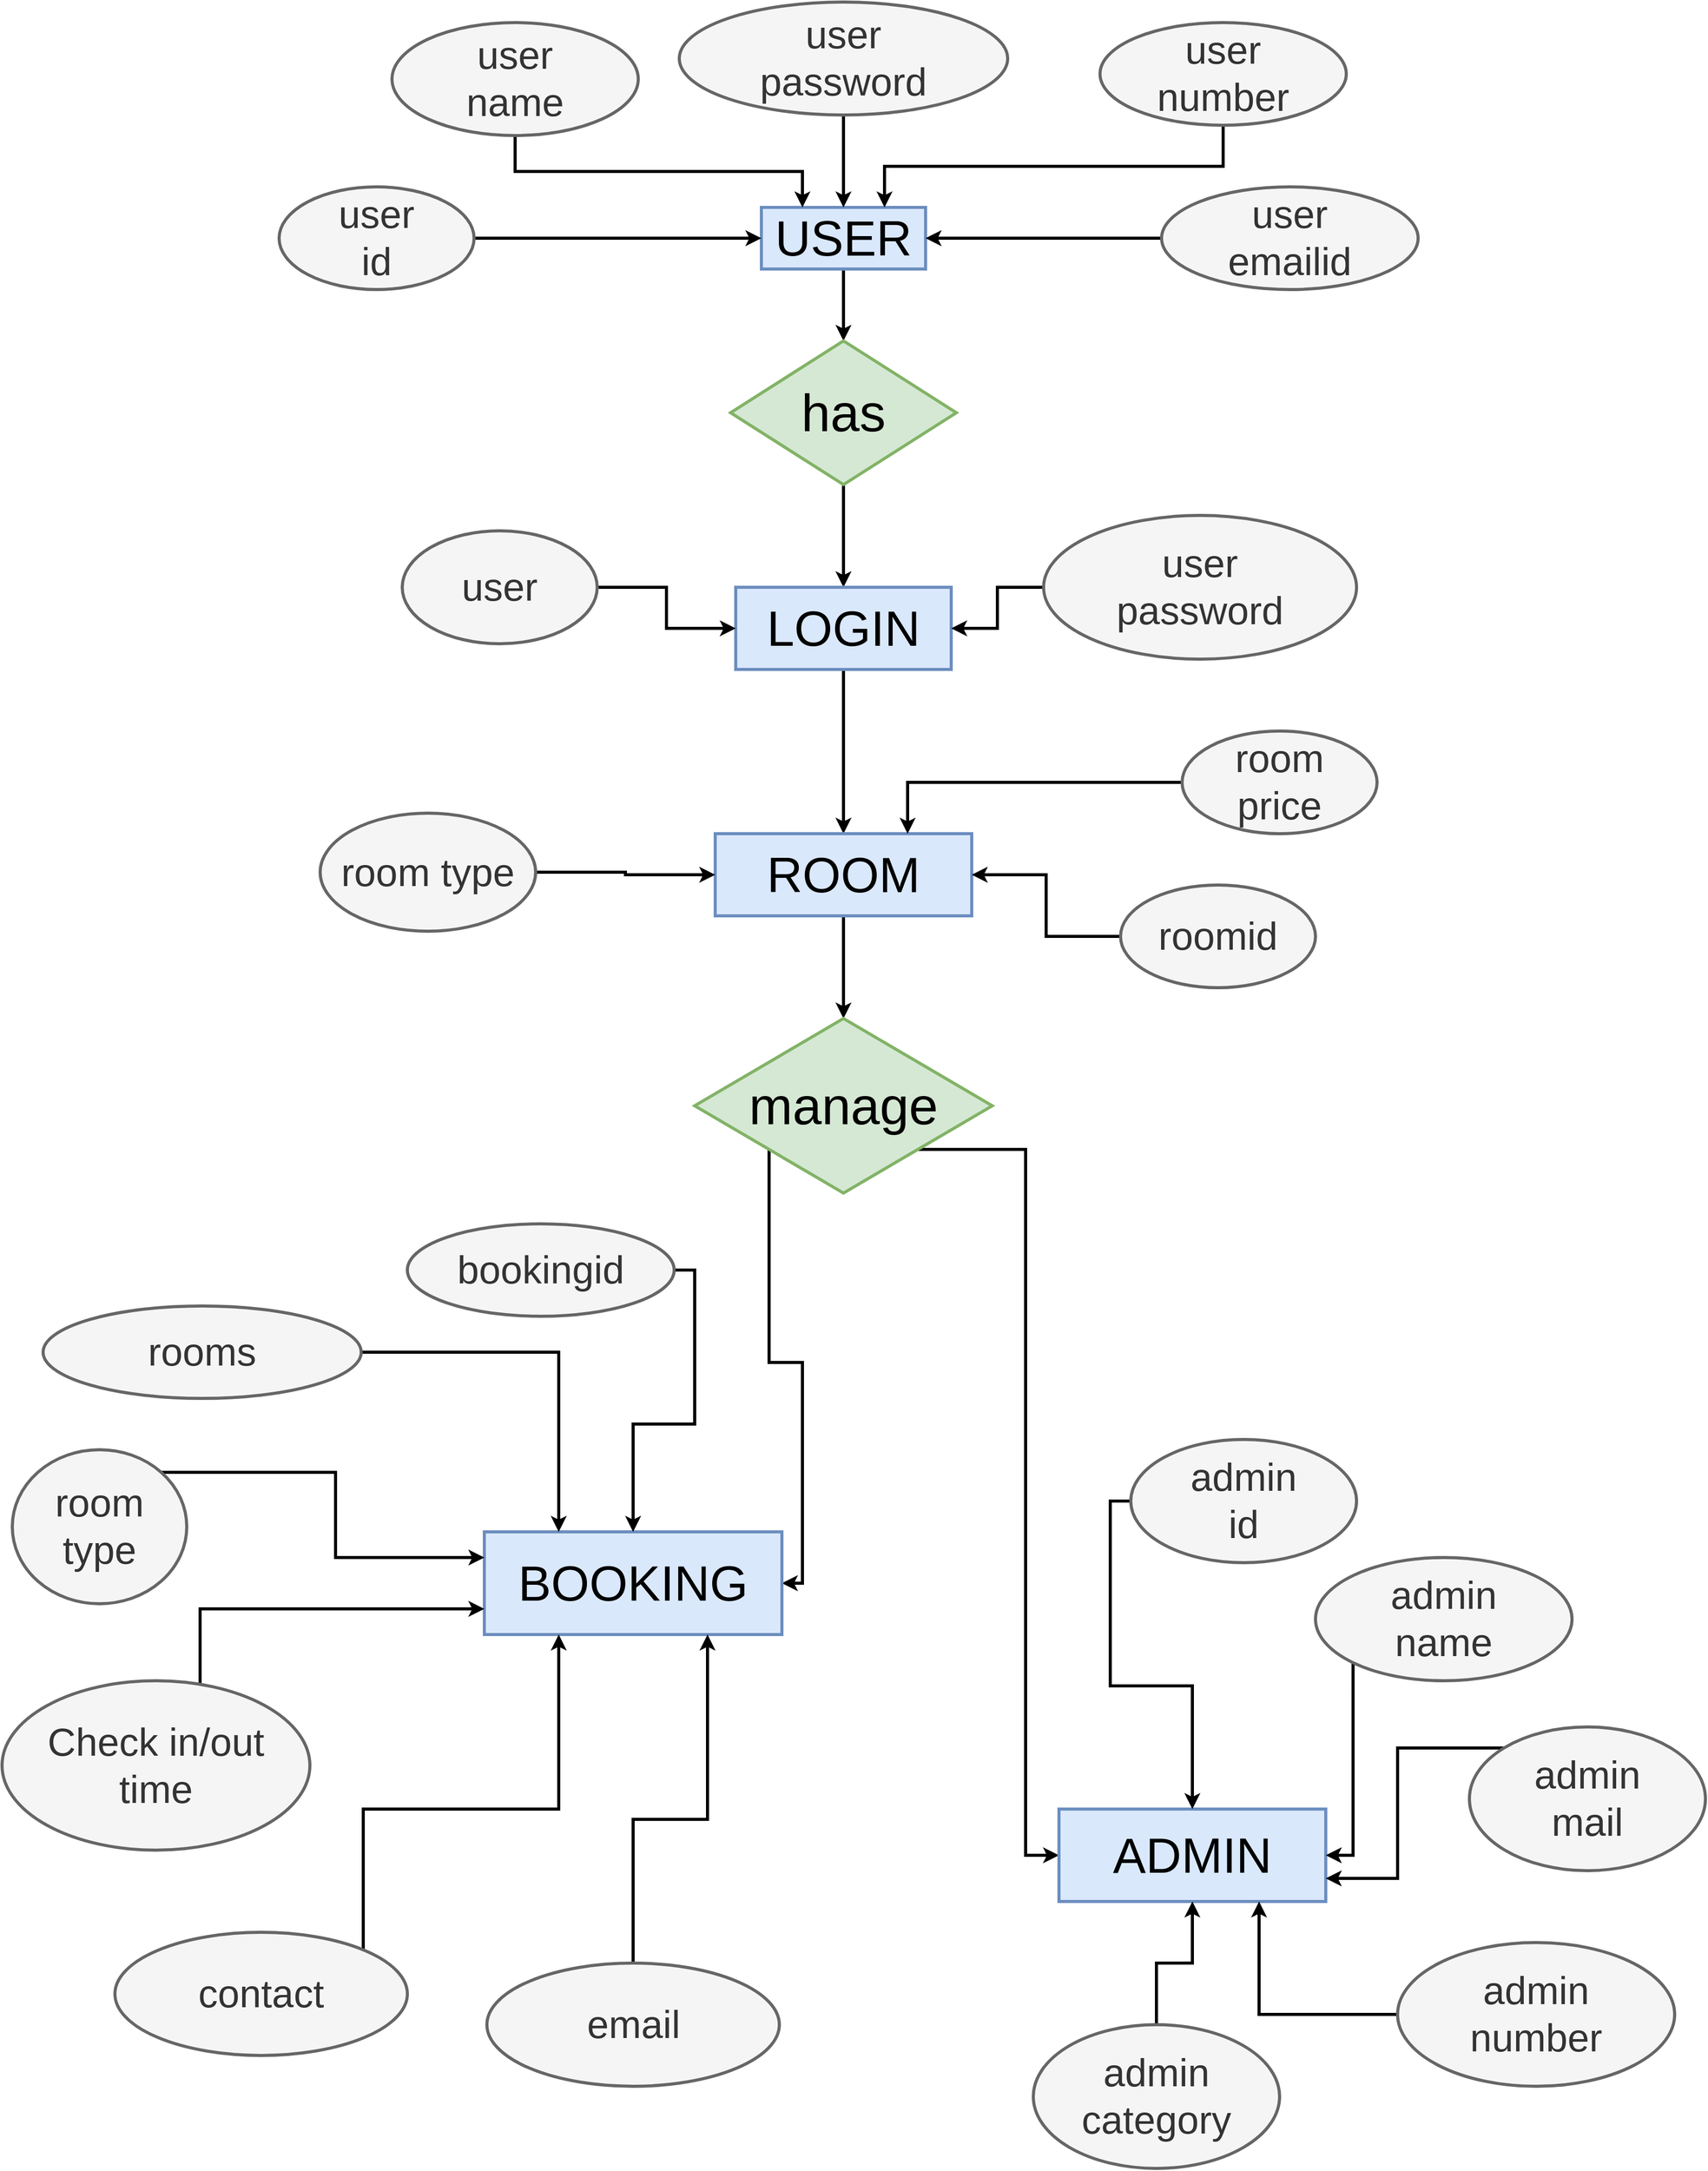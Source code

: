 <mxfile version="21.2.8" type="device">
  <diagram id="Fu0oS-9gBl2d0fkOi5OT" name="Page-1">
    <mxGraphModel dx="3453" dy="2020" grid="1" gridSize="10" guides="1" tooltips="1" connect="1" arrows="1" fold="1" page="1" pageScale="1" pageWidth="850" pageHeight="1100" background="none" math="0" shadow="0">
      <root>
        <mxCell id="0" />
        <mxCell id="1" parent="0" />
        <mxCell id="jgBvtJFAoVvaJ7yB0bAJ-16" style="edgeStyle=orthogonalEdgeStyle;rounded=0;orthogonalLoop=1;jettySize=auto;html=1;exitX=0.5;exitY=1;exitDx=0;exitDy=0;fontSize=27;strokeWidth=3;" parent="1" source="jgBvtJFAoVvaJ7yB0bAJ-1" target="jgBvtJFAoVvaJ7yB0bAJ-14" edge="1">
          <mxGeometry relative="1" as="geometry" />
        </mxCell>
        <mxCell id="jgBvtJFAoVvaJ7yB0bAJ-1" value="&lt;p style=&quot;line-height: 0.2; font-size: 48px;&quot;&gt;&lt;font style=&quot;font-size: 48px;&quot;&gt;USER&lt;/font&gt;&lt;/p&gt;" style="rounded=0;whiteSpace=wrap;html=1;fontSize=48;labelBackgroundColor=none;glass=0;fillColor=#dae8fc;strokeColor=#6c8ebf;strokeWidth=3;" parent="1" vertex="1">
          <mxGeometry x="770" y="250" width="160" height="60" as="geometry" />
        </mxCell>
        <mxCell id="3kuDzvplDDVf-4zcRzgT-15" style="edgeStyle=orthogonalEdgeStyle;rounded=0;orthogonalLoop=1;jettySize=auto;html=1;exitX=1;exitY=0.5;exitDx=0;exitDy=0;entryX=0;entryY=0.5;entryDx=0;entryDy=0;fontSize=38;strokeWidth=3;" parent="1" source="jgBvtJFAoVvaJ7yB0bAJ-4" target="jgBvtJFAoVvaJ7yB0bAJ-1" edge="1">
          <mxGeometry relative="1" as="geometry" />
        </mxCell>
        <mxCell id="jgBvtJFAoVvaJ7yB0bAJ-4" value="user&lt;br style=&quot;font-size: 38px;&quot;&gt;id" style="ellipse;whiteSpace=wrap;html=1;fontSize=38;strokeWidth=3;fillColor=#f5f5f5;strokeColor=#666666;fontColor=#333333;" parent="1" vertex="1">
          <mxGeometry x="300" y="230" width="190" height="100" as="geometry" />
        </mxCell>
        <mxCell id="jgBvtJFAoVvaJ7yB0bAJ-9" style="edgeStyle=orthogonalEdgeStyle;rounded=0;orthogonalLoop=1;jettySize=auto;html=1;exitX=0.5;exitY=1;exitDx=0;exitDy=0;entryX=0.25;entryY=0;entryDx=0;entryDy=0;fontSize=27;strokeWidth=3;" parent="1" source="jgBvtJFAoVvaJ7yB0bAJ-5" target="jgBvtJFAoVvaJ7yB0bAJ-1" edge="1">
          <mxGeometry relative="1" as="geometry" />
        </mxCell>
        <mxCell id="jgBvtJFAoVvaJ7yB0bAJ-5" value="user&lt;br style=&quot;font-size: 38px;&quot;&gt;name" style="ellipse;whiteSpace=wrap;html=1;fontSize=38;strokeWidth=3;fillColor=#f5f5f5;strokeColor=#666666;fontColor=#333333;" parent="1" vertex="1">
          <mxGeometry x="410" y="70" width="240" height="110" as="geometry" />
        </mxCell>
        <mxCell id="jgBvtJFAoVvaJ7yB0bAJ-8" style="edgeStyle=orthogonalEdgeStyle;rounded=0;orthogonalLoop=1;jettySize=auto;html=1;exitX=0.5;exitY=1;exitDx=0;exitDy=0;entryX=0.5;entryY=0;entryDx=0;entryDy=0;fontSize=27;strokeWidth=3;" parent="1" source="jgBvtJFAoVvaJ7yB0bAJ-6" target="jgBvtJFAoVvaJ7yB0bAJ-1" edge="1">
          <mxGeometry relative="1" as="geometry" />
        </mxCell>
        <mxCell id="jgBvtJFAoVvaJ7yB0bAJ-6" value="user&lt;br style=&quot;font-size: 38px;&quot;&gt;password" style="ellipse;whiteSpace=wrap;html=1;fontSize=38;strokeWidth=3;fillColor=#f5f5f5;strokeColor=#666666;fontColor=#333333;" parent="1" vertex="1">
          <mxGeometry x="690" y="50" width="320" height="110" as="geometry" />
        </mxCell>
        <mxCell id="jgBvtJFAoVvaJ7yB0bAJ-10" style="edgeStyle=orthogonalEdgeStyle;rounded=0;orthogonalLoop=1;jettySize=auto;html=1;exitX=0.5;exitY=1;exitDx=0;exitDy=0;entryX=0.75;entryY=0;entryDx=0;entryDy=0;fontSize=27;strokeWidth=3;" parent="1" source="jgBvtJFAoVvaJ7yB0bAJ-7" target="jgBvtJFAoVvaJ7yB0bAJ-1" edge="1">
          <mxGeometry relative="1" as="geometry" />
        </mxCell>
        <mxCell id="jgBvtJFAoVvaJ7yB0bAJ-7" value="user&lt;br style=&quot;font-size: 38px;&quot;&gt;number" style="ellipse;whiteSpace=wrap;html=1;fontSize=38;strokeWidth=3;fillColor=#f5f5f5;strokeColor=#666666;fontColor=#333333;" parent="1" vertex="1">
          <mxGeometry x="1100" y="70" width="240" height="100" as="geometry" />
        </mxCell>
        <mxCell id="3kuDzvplDDVf-4zcRzgT-14" style="edgeStyle=orthogonalEdgeStyle;rounded=0;orthogonalLoop=1;jettySize=auto;html=1;exitX=0;exitY=0.5;exitDx=0;exitDy=0;fontSize=38;strokeWidth=3;" parent="1" source="jgBvtJFAoVvaJ7yB0bAJ-12" target="jgBvtJFAoVvaJ7yB0bAJ-1" edge="1">
          <mxGeometry relative="1" as="geometry" />
        </mxCell>
        <mxCell id="jgBvtJFAoVvaJ7yB0bAJ-12" value="user&lt;br style=&quot;font-size: 38px;&quot;&gt;emailid" style="ellipse;whiteSpace=wrap;html=1;fontSize=38;strokeWidth=3;fillColor=#f5f5f5;strokeColor=#666666;fontColor=#333333;" parent="1" vertex="1">
          <mxGeometry x="1160" y="230" width="250" height="100" as="geometry" />
        </mxCell>
        <mxCell id="jgBvtJFAoVvaJ7yB0bAJ-18" style="edgeStyle=orthogonalEdgeStyle;rounded=0;orthogonalLoop=1;jettySize=auto;html=1;exitX=0.5;exitY=1;exitDx=0;exitDy=0;entryX=0.5;entryY=0;entryDx=0;entryDy=0;fontSize=27;strokeWidth=3;" parent="1" source="jgBvtJFAoVvaJ7yB0bAJ-14" target="jgBvtJFAoVvaJ7yB0bAJ-17" edge="1">
          <mxGeometry relative="1" as="geometry" />
        </mxCell>
        <mxCell id="jgBvtJFAoVvaJ7yB0bAJ-14" value="has" style="rhombus;whiteSpace=wrap;html=1;fontSize=51;strokeWidth=3;fillColor=#d5e8d4;strokeColor=#82b366;" parent="1" vertex="1">
          <mxGeometry x="740" y="380" width="220" height="140" as="geometry" />
        </mxCell>
        <mxCell id="TCrhpTfTkYBQSxIusqLo-9" style="edgeStyle=orthogonalEdgeStyle;rounded=0;orthogonalLoop=1;jettySize=auto;html=1;exitX=0.5;exitY=1;exitDx=0;exitDy=0;entryX=0.5;entryY=0;entryDx=0;entryDy=0;strokeWidth=3;" edge="1" parent="1" source="jgBvtJFAoVvaJ7yB0bAJ-17" target="jgBvtJFAoVvaJ7yB0bAJ-25">
          <mxGeometry relative="1" as="geometry" />
        </mxCell>
        <mxCell id="jgBvtJFAoVvaJ7yB0bAJ-17" value="LOGIN" style="rounded=0;whiteSpace=wrap;html=1;fontSize=48;labelBackgroundColor=none;glass=0;fillColor=#dae8fc;strokeColor=#6c8ebf;strokeWidth=3;" parent="1" vertex="1">
          <mxGeometry x="745" y="620" width="210" height="80" as="geometry" />
        </mxCell>
        <mxCell id="jgBvtJFAoVvaJ7yB0bAJ-21" style="edgeStyle=orthogonalEdgeStyle;rounded=0;orthogonalLoop=1;jettySize=auto;html=1;exitX=1;exitY=0.5;exitDx=0;exitDy=0;entryX=0;entryY=0.5;entryDx=0;entryDy=0;fontSize=27;strokeWidth=3;" parent="1" source="jgBvtJFAoVvaJ7yB0bAJ-19" target="jgBvtJFAoVvaJ7yB0bAJ-17" edge="1">
          <mxGeometry relative="1" as="geometry" />
        </mxCell>
        <mxCell id="jgBvtJFAoVvaJ7yB0bAJ-19" value="user" style="ellipse;whiteSpace=wrap;html=1;fontSize=38;strokeWidth=3;fillColor=#f5f5f5;strokeColor=#666666;fontColor=#333333;" parent="1" vertex="1">
          <mxGeometry x="420" y="565" width="190" height="110" as="geometry" />
        </mxCell>
        <mxCell id="jgBvtJFAoVvaJ7yB0bAJ-22" style="edgeStyle=orthogonalEdgeStyle;rounded=0;orthogonalLoop=1;jettySize=auto;html=1;exitX=0;exitY=0.5;exitDx=0;exitDy=0;fontSize=27;strokeWidth=3;" parent="1" source="jgBvtJFAoVvaJ7yB0bAJ-20" target="jgBvtJFAoVvaJ7yB0bAJ-17" edge="1">
          <mxGeometry relative="1" as="geometry" />
        </mxCell>
        <mxCell id="jgBvtJFAoVvaJ7yB0bAJ-20" value="user&lt;br style=&quot;font-size: 38px;&quot;&gt;password" style="ellipse;whiteSpace=wrap;html=1;fontSize=38;strokeWidth=3;fillColor=#f5f5f5;strokeColor=#666666;fontColor=#333333;" parent="1" vertex="1">
          <mxGeometry x="1045" y="550" width="305" height="140" as="geometry" />
        </mxCell>
        <mxCell id="TCrhpTfTkYBQSxIusqLo-6" style="edgeStyle=orthogonalEdgeStyle;rounded=0;orthogonalLoop=1;jettySize=auto;html=1;exitX=0.5;exitY=1;exitDx=0;exitDy=0;entryX=0.5;entryY=0;entryDx=0;entryDy=0;strokeWidth=3;" edge="1" parent="1" source="jgBvtJFAoVvaJ7yB0bAJ-25" target="jgBvtJFAoVvaJ7yB0bAJ-65">
          <mxGeometry relative="1" as="geometry" />
        </mxCell>
        <mxCell id="jgBvtJFAoVvaJ7yB0bAJ-25" value="ROOM" style="rounded=0;whiteSpace=wrap;html=1;fontSize=48;labelBackgroundColor=none;glass=0;fillColor=#dae8fc;strokeColor=#6c8ebf;strokeWidth=3;" parent="1" vertex="1">
          <mxGeometry x="725" y="860" width="250" height="80" as="geometry" />
        </mxCell>
        <mxCell id="TCrhpTfTkYBQSxIusqLo-2" style="edgeStyle=orthogonalEdgeStyle;rounded=0;orthogonalLoop=1;jettySize=auto;html=1;exitX=0;exitY=0.5;exitDx=0;exitDy=0;entryX=1;entryY=0.5;entryDx=0;entryDy=0;strokeWidth=3;" edge="1" parent="1" source="jgBvtJFAoVvaJ7yB0bAJ-29" target="jgBvtJFAoVvaJ7yB0bAJ-25">
          <mxGeometry relative="1" as="geometry" />
        </mxCell>
        <mxCell id="jgBvtJFAoVvaJ7yB0bAJ-29" value="roomid" style="ellipse;whiteSpace=wrap;html=1;fontSize=38;strokeWidth=3;fillColor=#f5f5f5;strokeColor=#666666;fontColor=#333333;" parent="1" vertex="1">
          <mxGeometry x="1120" y="910" width="190" height="100" as="geometry" />
        </mxCell>
        <mxCell id="TCrhpTfTkYBQSxIusqLo-5" style="edgeStyle=orthogonalEdgeStyle;rounded=0;orthogonalLoop=1;jettySize=auto;html=1;exitX=1;exitY=0.5;exitDx=0;exitDy=0;entryX=0;entryY=0.5;entryDx=0;entryDy=0;strokeWidth=3;" edge="1" parent="1" source="jgBvtJFAoVvaJ7yB0bAJ-30" target="jgBvtJFAoVvaJ7yB0bAJ-25">
          <mxGeometry relative="1" as="geometry" />
        </mxCell>
        <mxCell id="jgBvtJFAoVvaJ7yB0bAJ-30" value="room type" style="ellipse;whiteSpace=wrap;html=1;fontSize=38;strokeWidth=3;fillColor=#f5f5f5;strokeColor=#666666;fontColor=#333333;" parent="1" vertex="1">
          <mxGeometry x="340" y="840" width="210" height="115" as="geometry" />
        </mxCell>
        <mxCell id="jgBvtJFAoVvaJ7yB0bAJ-69" style="edgeStyle=orthogonalEdgeStyle;rounded=0;orthogonalLoop=1;jettySize=auto;html=1;exitX=0;exitY=1;exitDx=0;exitDy=0;entryX=1;entryY=0.5;entryDx=0;entryDy=0;fontSize=27;strokeWidth=3;" parent="1" source="jgBvtJFAoVvaJ7yB0bAJ-65" target="jgBvtJFAoVvaJ7yB0bAJ-68" edge="1">
          <mxGeometry relative="1" as="geometry" />
        </mxCell>
        <mxCell id="jgBvtJFAoVvaJ7yB0bAJ-71" style="edgeStyle=orthogonalEdgeStyle;rounded=0;orthogonalLoop=1;jettySize=auto;html=1;exitX=1;exitY=1;exitDx=0;exitDy=0;entryX=0;entryY=0.5;entryDx=0;entryDy=0;fontSize=27;strokeWidth=3;" parent="1" source="jgBvtJFAoVvaJ7yB0bAJ-65" target="jgBvtJFAoVvaJ7yB0bAJ-70" edge="1">
          <mxGeometry relative="1" as="geometry" />
        </mxCell>
        <mxCell id="jgBvtJFAoVvaJ7yB0bAJ-65" value="manage" style="rhombus;whiteSpace=wrap;html=1;fontSize=51;strokeWidth=3;fillColor=#d5e8d4;strokeColor=#82b366;" parent="1" vertex="1">
          <mxGeometry x="705" y="1040" width="290" height="170" as="geometry" />
        </mxCell>
        <mxCell id="jgBvtJFAoVvaJ7yB0bAJ-68" value="BOOKING" style="rounded=0;whiteSpace=wrap;html=1;fontSize=48;labelBackgroundColor=none;glass=0;fillColor=#dae8fc;strokeColor=#6c8ebf;strokeWidth=3;" parent="1" vertex="1">
          <mxGeometry x="500" y="1540" width="290" height="100" as="geometry" />
        </mxCell>
        <mxCell id="jgBvtJFAoVvaJ7yB0bAJ-70" value="ADMIN" style="rounded=0;whiteSpace=wrap;html=1;fontSize=48;labelBackgroundColor=none;glass=0;fillColor=#dae8fc;strokeColor=#6c8ebf;strokeWidth=3;" parent="1" vertex="1">
          <mxGeometry x="1060" y="1810" width="260" height="90" as="geometry" />
        </mxCell>
        <mxCell id="jgBvtJFAoVvaJ7yB0bAJ-79" style="edgeStyle=orthogonalEdgeStyle;rounded=0;orthogonalLoop=1;jettySize=auto;html=1;exitX=1;exitY=0.5;exitDx=0;exitDy=0;entryX=0.5;entryY=0;entryDx=0;entryDy=0;fontSize=27;strokeWidth=3;" parent="1" source="jgBvtJFAoVvaJ7yB0bAJ-72" target="jgBvtJFAoVvaJ7yB0bAJ-68" edge="1">
          <mxGeometry relative="1" as="geometry" />
        </mxCell>
        <mxCell id="jgBvtJFAoVvaJ7yB0bAJ-72" value="bookingid" style="ellipse;whiteSpace=wrap;html=1;fontSize=38;strokeWidth=3;fillColor=#f5f5f5;strokeColor=#666666;fontColor=#333333;" parent="1" vertex="1">
          <mxGeometry x="425" y="1240" width="260" height="90" as="geometry" />
        </mxCell>
        <mxCell id="jgBvtJFAoVvaJ7yB0bAJ-80" style="edgeStyle=orthogonalEdgeStyle;rounded=0;orthogonalLoop=1;jettySize=auto;html=1;exitX=1;exitY=0.5;exitDx=0;exitDy=0;fontSize=27;strokeWidth=3;entryX=0.25;entryY=0;entryDx=0;entryDy=0;" parent="1" source="jgBvtJFAoVvaJ7yB0bAJ-73" target="jgBvtJFAoVvaJ7yB0bAJ-68" edge="1">
          <mxGeometry relative="1" as="geometry">
            <mxPoint x="410" y="1550" as="targetPoint" />
          </mxGeometry>
        </mxCell>
        <mxCell id="jgBvtJFAoVvaJ7yB0bAJ-73" value="rooms" style="ellipse;whiteSpace=wrap;html=1;fontSize=38;strokeWidth=3;fillColor=#f5f5f5;strokeColor=#666666;fontColor=#333333;" parent="1" vertex="1">
          <mxGeometry x="70" y="1320" width="310" height="90" as="geometry" />
        </mxCell>
        <mxCell id="jgBvtJFAoVvaJ7yB0bAJ-82" style="edgeStyle=orthogonalEdgeStyle;rounded=0;orthogonalLoop=1;jettySize=auto;html=1;exitX=1;exitY=0;exitDx=0;exitDy=0;entryX=0;entryY=0.75;entryDx=0;entryDy=0;fontSize=27;strokeWidth=3;" parent="1" source="jgBvtJFAoVvaJ7yB0bAJ-75" target="jgBvtJFAoVvaJ7yB0bAJ-68" edge="1">
          <mxGeometry relative="1" as="geometry">
            <Array as="points">
              <mxPoint x="223" y="1615" />
            </Array>
          </mxGeometry>
        </mxCell>
        <mxCell id="jgBvtJFAoVvaJ7yB0bAJ-75" value="Check in/out&lt;br&gt;time" style="ellipse;whiteSpace=wrap;html=1;fontSize=38;strokeWidth=3;fillColor=#f5f5f5;strokeColor=#666666;fontColor=#333333;" parent="1" vertex="1">
          <mxGeometry x="30" y="1685" width="300" height="165" as="geometry" />
        </mxCell>
        <mxCell id="jgBvtJFAoVvaJ7yB0bAJ-81" style="edgeStyle=orthogonalEdgeStyle;rounded=0;orthogonalLoop=1;jettySize=auto;html=1;exitX=1;exitY=0;exitDx=0;exitDy=0;entryX=0;entryY=0.25;entryDx=0;entryDy=0;fontSize=27;strokeWidth=3;" parent="1" source="jgBvtJFAoVvaJ7yB0bAJ-76" target="jgBvtJFAoVvaJ7yB0bAJ-68" edge="1">
          <mxGeometry relative="1" as="geometry" />
        </mxCell>
        <mxCell id="jgBvtJFAoVvaJ7yB0bAJ-76" value="room&lt;br&gt;type" style="ellipse;whiteSpace=wrap;html=1;fontSize=38;strokeWidth=3;fillColor=#f5f5f5;strokeColor=#666666;fontColor=#333333;" parent="1" vertex="1">
          <mxGeometry x="40" y="1460" width="170" height="150" as="geometry" />
        </mxCell>
        <mxCell id="jgBvtJFAoVvaJ7yB0bAJ-89" style="edgeStyle=orthogonalEdgeStyle;rounded=0;orthogonalLoop=1;jettySize=auto;html=1;exitX=0;exitY=0.5;exitDx=0;exitDy=0;entryX=0.5;entryY=0;entryDx=0;entryDy=0;fontSize=27;strokeWidth=3;" parent="1" source="jgBvtJFAoVvaJ7yB0bAJ-84" target="jgBvtJFAoVvaJ7yB0bAJ-70" edge="1">
          <mxGeometry relative="1" as="geometry" />
        </mxCell>
        <mxCell id="jgBvtJFAoVvaJ7yB0bAJ-84" value="admin&lt;br style=&quot;font-size: 38px;&quot;&gt;id" style="ellipse;whiteSpace=wrap;html=1;fontSize=38;strokeWidth=3;fillColor=#f5f5f5;strokeColor=#666666;fontColor=#333333;" parent="1" vertex="1">
          <mxGeometry x="1130" y="1450" width="220" height="120" as="geometry" />
        </mxCell>
        <mxCell id="jgBvtJFAoVvaJ7yB0bAJ-92" style="edgeStyle=orthogonalEdgeStyle;rounded=0;orthogonalLoop=1;jettySize=auto;html=1;exitX=0;exitY=1;exitDx=0;exitDy=0;entryX=1;entryY=0.5;entryDx=0;entryDy=0;fontSize=27;strokeWidth=3;" parent="1" source="jgBvtJFAoVvaJ7yB0bAJ-85" target="jgBvtJFAoVvaJ7yB0bAJ-70" edge="1">
          <mxGeometry relative="1" as="geometry" />
        </mxCell>
        <mxCell id="jgBvtJFAoVvaJ7yB0bAJ-85" value="admin&lt;br style=&quot;font-size: 38px;&quot;&gt;name" style="ellipse;whiteSpace=wrap;html=1;fontSize=38;strokeWidth=3;fillColor=#f5f5f5;strokeColor=#666666;fontColor=#333333;" parent="1" vertex="1">
          <mxGeometry x="1310" y="1565" width="250" height="120" as="geometry" />
        </mxCell>
        <mxCell id="jgBvtJFAoVvaJ7yB0bAJ-93" style="edgeStyle=orthogonalEdgeStyle;rounded=0;orthogonalLoop=1;jettySize=auto;html=1;exitX=0;exitY=0;exitDx=0;exitDy=0;entryX=1;entryY=0.75;entryDx=0;entryDy=0;fontSize=27;strokeWidth=3;" parent="1" source="jgBvtJFAoVvaJ7yB0bAJ-86" target="jgBvtJFAoVvaJ7yB0bAJ-70" edge="1">
          <mxGeometry relative="1" as="geometry" />
        </mxCell>
        <mxCell id="jgBvtJFAoVvaJ7yB0bAJ-86" value="admin&lt;br style=&quot;font-size: 38px;&quot;&gt;mail" style="ellipse;whiteSpace=wrap;html=1;fontSize=38;strokeWidth=3;fillColor=#f5f5f5;strokeColor=#666666;fontColor=#333333;" parent="1" vertex="1">
          <mxGeometry x="1460" y="1730" width="230" height="140" as="geometry" />
        </mxCell>
        <mxCell id="jgBvtJFAoVvaJ7yB0bAJ-96" style="edgeStyle=orthogonalEdgeStyle;rounded=0;orthogonalLoop=1;jettySize=auto;html=1;exitX=0.5;exitY=0;exitDx=0;exitDy=0;entryX=0.5;entryY=1;entryDx=0;entryDy=0;fontSize=27;strokeWidth=3;" parent="1" source="jgBvtJFAoVvaJ7yB0bAJ-87" target="jgBvtJFAoVvaJ7yB0bAJ-70" edge="1">
          <mxGeometry relative="1" as="geometry" />
        </mxCell>
        <mxCell id="jgBvtJFAoVvaJ7yB0bAJ-87" value="admin&lt;br style=&quot;font-size: 38px;&quot;&gt;category" style="ellipse;whiteSpace=wrap;html=1;fontSize=38;strokeWidth=3;fillColor=#f5f5f5;strokeColor=#666666;fontColor=#333333;" parent="1" vertex="1">
          <mxGeometry x="1035" y="2020" width="240" height="140" as="geometry" />
        </mxCell>
        <mxCell id="TCrhpTfTkYBQSxIusqLo-8" style="edgeStyle=orthogonalEdgeStyle;rounded=0;orthogonalLoop=1;jettySize=auto;html=1;exitX=0;exitY=0.5;exitDx=0;exitDy=0;entryX=0.75;entryY=1;entryDx=0;entryDy=0;strokeWidth=3;" edge="1" parent="1" source="jgBvtJFAoVvaJ7yB0bAJ-88" target="jgBvtJFAoVvaJ7yB0bAJ-70">
          <mxGeometry relative="1" as="geometry" />
        </mxCell>
        <mxCell id="jgBvtJFAoVvaJ7yB0bAJ-88" value="admin&lt;br style=&quot;font-size: 38px;&quot;&gt;number" style="ellipse;whiteSpace=wrap;html=1;fontSize=38;strokeWidth=3;fillColor=#f5f5f5;strokeColor=#666666;fontColor=#333333;" parent="1" vertex="1">
          <mxGeometry x="1390" y="1940" width="270" height="140" as="geometry" />
        </mxCell>
        <mxCell id="TCrhpTfTkYBQSxIusqLo-7" style="edgeStyle=orthogonalEdgeStyle;rounded=0;orthogonalLoop=1;jettySize=auto;html=1;exitX=0.5;exitY=1;exitDx=0;exitDy=0;" edge="1" parent="1" source="jgBvtJFAoVvaJ7yB0bAJ-75" target="jgBvtJFAoVvaJ7yB0bAJ-75">
          <mxGeometry relative="1" as="geometry" />
        </mxCell>
        <mxCell id="TCrhpTfTkYBQSxIusqLo-11" style="edgeStyle=orthogonalEdgeStyle;rounded=0;orthogonalLoop=1;jettySize=auto;html=1;exitX=0;exitY=0.5;exitDx=0;exitDy=0;entryX=0.75;entryY=0;entryDx=0;entryDy=0;strokeWidth=3;" edge="1" parent="1" source="TCrhpTfTkYBQSxIusqLo-10" target="jgBvtJFAoVvaJ7yB0bAJ-25">
          <mxGeometry relative="1" as="geometry" />
        </mxCell>
        <mxCell id="TCrhpTfTkYBQSxIusqLo-10" value="room&lt;br&gt;price" style="ellipse;whiteSpace=wrap;html=1;fontSize=38;strokeWidth=3;fillColor=#f5f5f5;strokeColor=#666666;fontColor=#333333;" vertex="1" parent="1">
          <mxGeometry x="1180" y="760" width="190" height="100" as="geometry" />
        </mxCell>
        <mxCell id="TCrhpTfTkYBQSxIusqLo-14" style="edgeStyle=orthogonalEdgeStyle;rounded=0;orthogonalLoop=1;jettySize=auto;html=1;exitX=1;exitY=0;exitDx=0;exitDy=0;entryX=0.25;entryY=1;entryDx=0;entryDy=0;strokeWidth=3;" edge="1" parent="1" source="TCrhpTfTkYBQSxIusqLo-12" target="jgBvtJFAoVvaJ7yB0bAJ-68">
          <mxGeometry relative="1" as="geometry">
            <Array as="points">
              <mxPoint x="382" y="1810" />
              <mxPoint x="572" y="1810" />
            </Array>
          </mxGeometry>
        </mxCell>
        <mxCell id="TCrhpTfTkYBQSxIusqLo-12" value="contact" style="ellipse;whiteSpace=wrap;html=1;fontSize=38;strokeWidth=3;fillColor=#f5f5f5;strokeColor=#666666;fontColor=#333333;" vertex="1" parent="1">
          <mxGeometry x="140" y="1930" width="285" height="120" as="geometry" />
        </mxCell>
        <mxCell id="TCrhpTfTkYBQSxIusqLo-15" style="edgeStyle=orthogonalEdgeStyle;rounded=0;orthogonalLoop=1;jettySize=auto;html=1;exitX=0.5;exitY=0;exitDx=0;exitDy=0;entryX=0.75;entryY=1;entryDx=0;entryDy=0;strokeWidth=3;" edge="1" parent="1" source="TCrhpTfTkYBQSxIusqLo-13" target="jgBvtJFAoVvaJ7yB0bAJ-68">
          <mxGeometry relative="1" as="geometry">
            <Array as="points">
              <mxPoint x="645" y="2000" />
              <mxPoint x="645" y="1820" />
              <mxPoint x="717" y="1820" />
            </Array>
          </mxGeometry>
        </mxCell>
        <mxCell id="TCrhpTfTkYBQSxIusqLo-13" value="email" style="ellipse;whiteSpace=wrap;html=1;fontSize=38;strokeWidth=3;fillColor=#f5f5f5;strokeColor=#666666;fontColor=#333333;" vertex="1" parent="1">
          <mxGeometry x="502.5" y="1960" width="285" height="120" as="geometry" />
        </mxCell>
      </root>
    </mxGraphModel>
  </diagram>
</mxfile>
